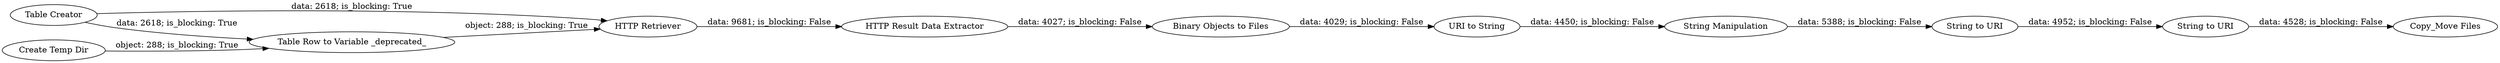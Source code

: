 digraph {
	"-6306023352767393753_1242" [label="Table Row to Variable _deprecated_"]
	"-6306023352767393753_1197" [label="String Manipulation"]
	"-6306023352767393753_1190" [label="HTTP Retriever"]
	"-6306023352767393753_1196" [label="URI to String"]
	"-6306023352767393753_1192" [label="HTTP Result Data Extractor"]
	"-6306023352767393753_1199" [label="String to URI"]
	"-6306023352767393753_1200" [label="String to URI"]
	"-6306023352767393753_1194" [label="Binary Objects to Files"]
	"-6306023352767393753_1243" [label="Create Temp Dir"]
	"-6306023352767393753_1201" [label="Table Creator"]
	"-6306023352767393753_1198" [label="Copy_Move Files"]
	"-6306023352767393753_1197" -> "-6306023352767393753_1199" [label="data: 5388; is_blocking: False"]
	"-6306023352767393753_1243" -> "-6306023352767393753_1242" [label="object: 288; is_blocking: True"]
	"-6306023352767393753_1201" -> "-6306023352767393753_1242" [label="data: 2618; is_blocking: True"]
	"-6306023352767393753_1190" -> "-6306023352767393753_1192" [label="data: 9681; is_blocking: False"]
	"-6306023352767393753_1200" -> "-6306023352767393753_1198" [label="data: 4528; is_blocking: False"]
	"-6306023352767393753_1194" -> "-6306023352767393753_1196" [label="data: 4029; is_blocking: False"]
	"-6306023352767393753_1201" -> "-6306023352767393753_1190" [label="data: 2618; is_blocking: True"]
	"-6306023352767393753_1196" -> "-6306023352767393753_1197" [label="data: 4450; is_blocking: False"]
	"-6306023352767393753_1199" -> "-6306023352767393753_1200" [label="data: 4952; is_blocking: False"]
	"-6306023352767393753_1192" -> "-6306023352767393753_1194" [label="data: 4027; is_blocking: False"]
	"-6306023352767393753_1242" -> "-6306023352767393753_1190" [label="object: 288; is_blocking: True"]
	rankdir=LR
}
